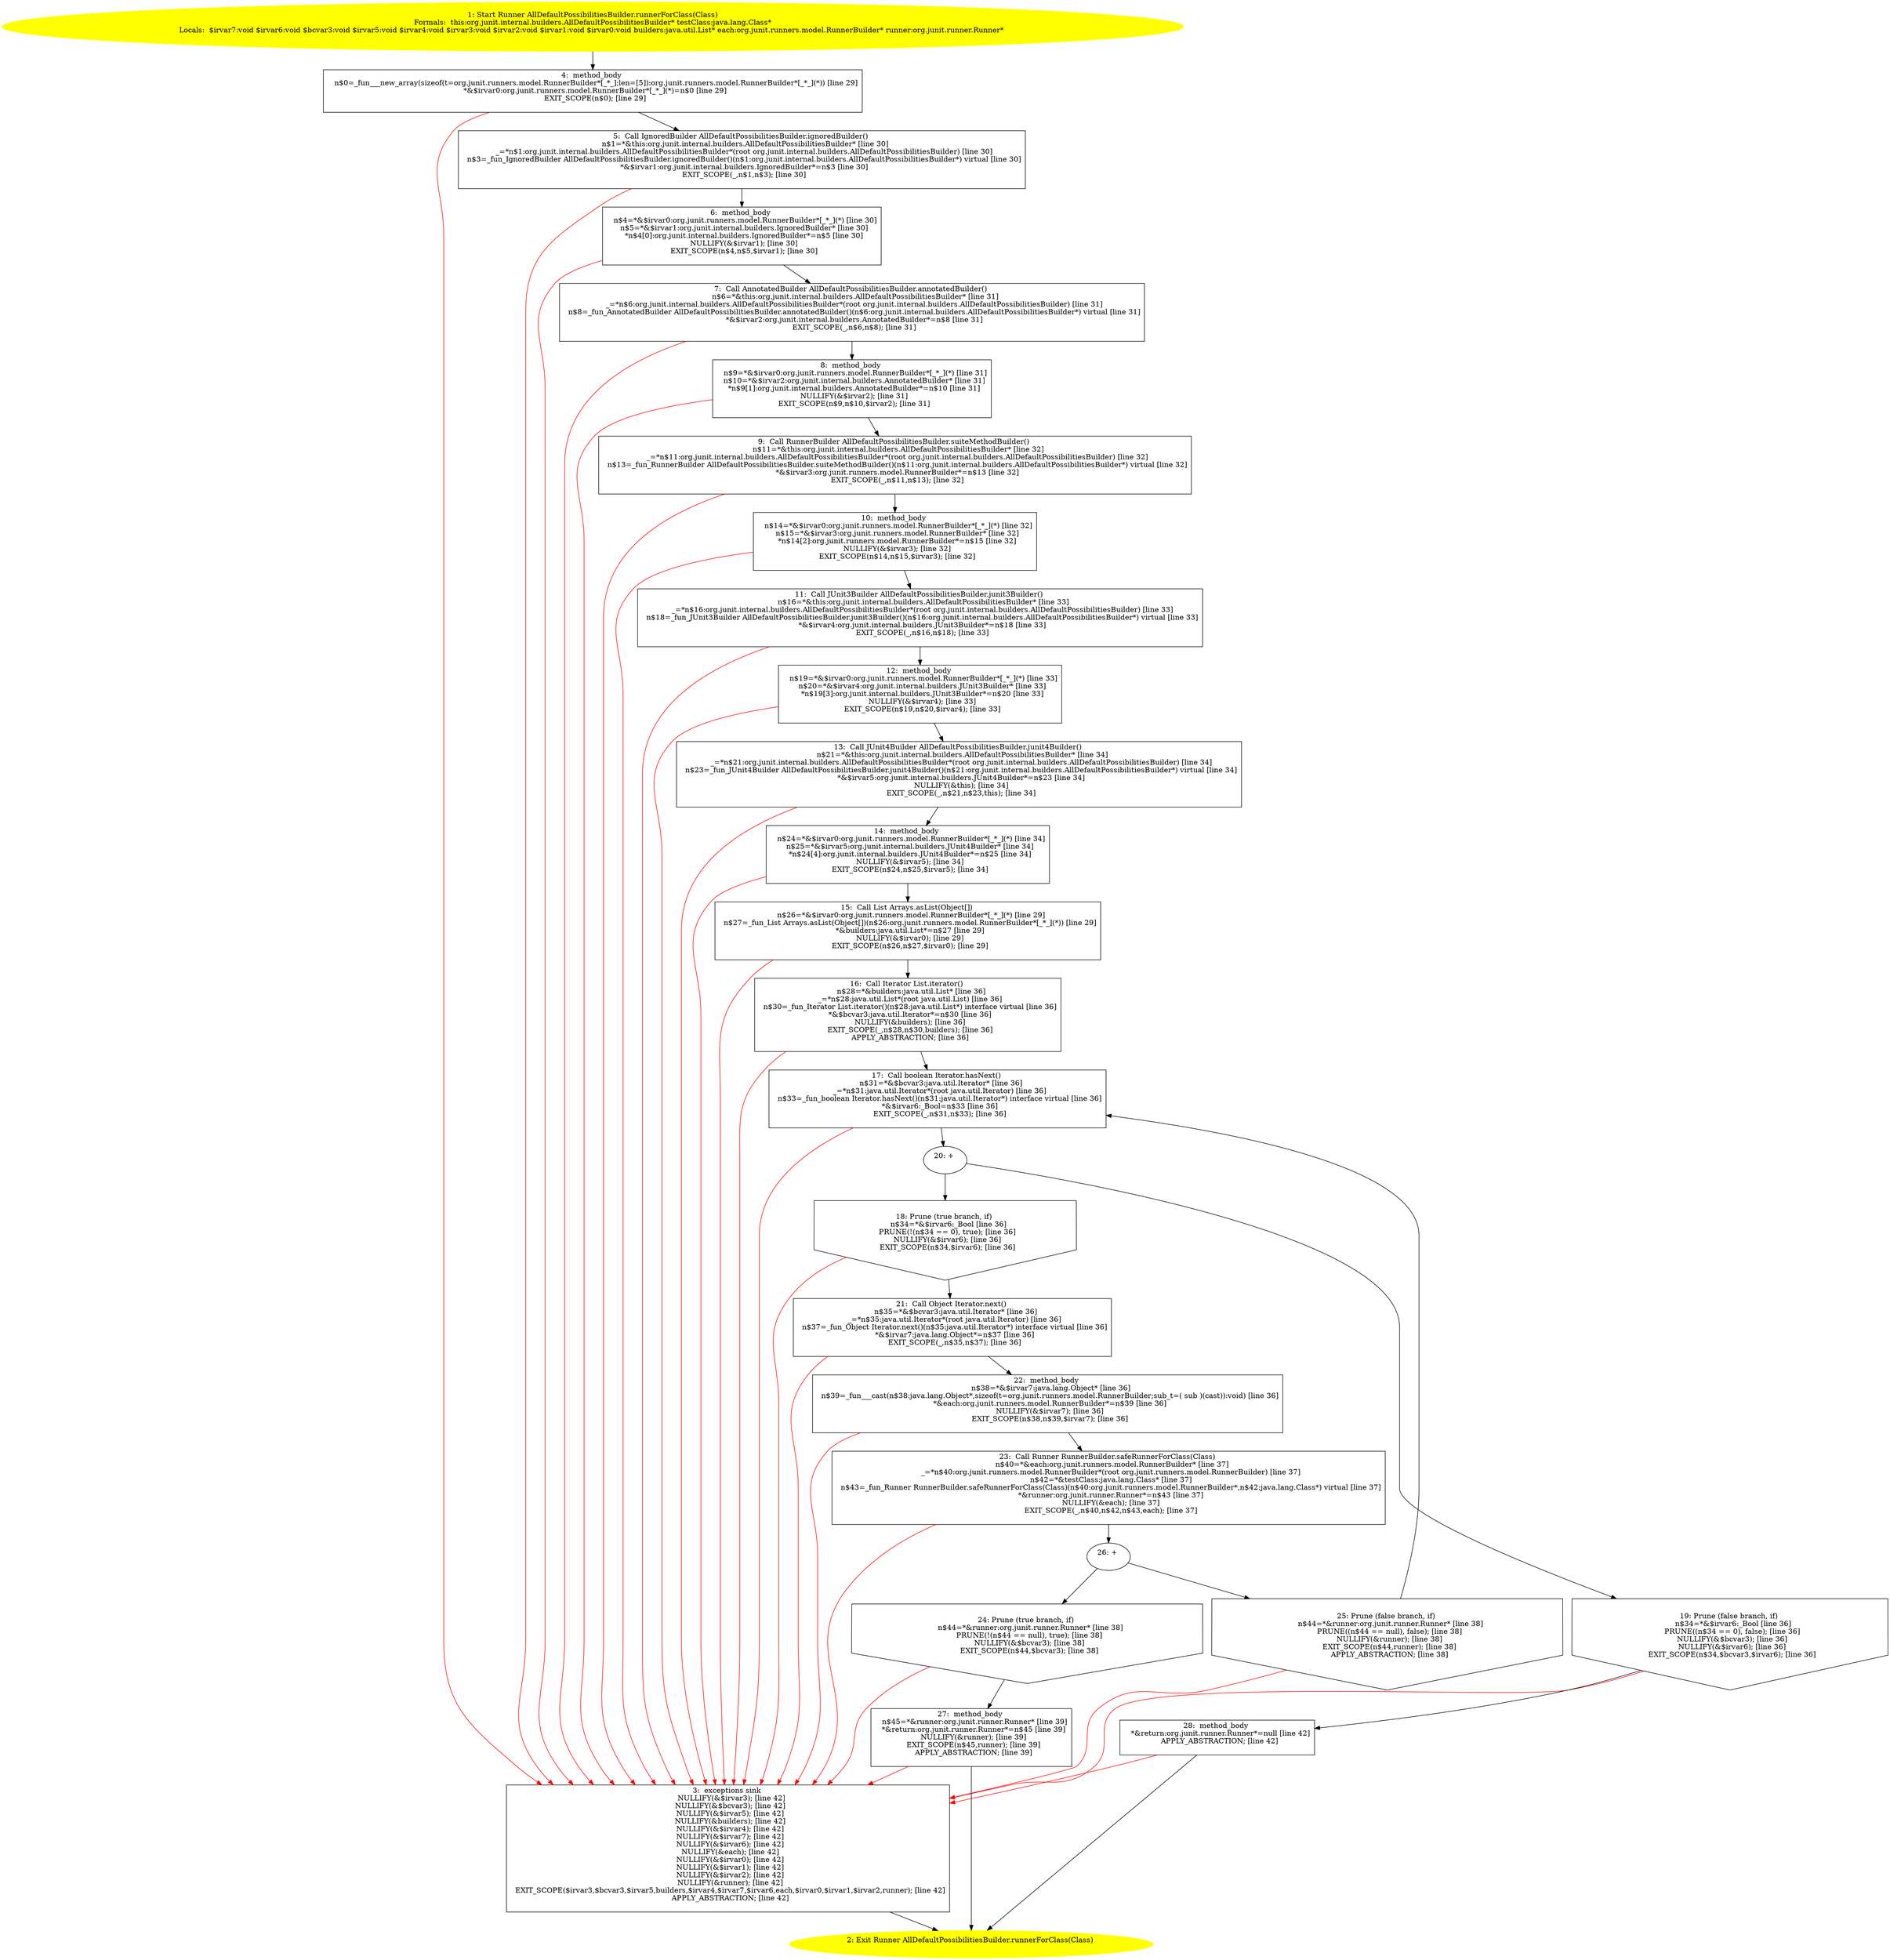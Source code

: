/* @generated */
digraph cfg {
"org.junit.internal.builders.AllDefaultPossibilitiesBuilder.runnerForClass(java.lang.Class):org.junit.263b30387eb329431675751cca62673a_1" [label="1: Start Runner AllDefaultPossibilitiesBuilder.runnerForClass(Class)\nFormals:  this:org.junit.internal.builders.AllDefaultPossibilitiesBuilder* testClass:java.lang.Class*\nLocals:  $irvar7:void $irvar6:void $bcvar3:void $irvar5:void $irvar4:void $irvar3:void $irvar2:void $irvar1:void $irvar0:void builders:java.util.List* each:org.junit.runners.model.RunnerBuilder* runner:org.junit.runner.Runner* \n  " color=yellow style=filled]
	

	 "org.junit.internal.builders.AllDefaultPossibilitiesBuilder.runnerForClass(java.lang.Class):org.junit.263b30387eb329431675751cca62673a_1" -> "org.junit.internal.builders.AllDefaultPossibilitiesBuilder.runnerForClass(java.lang.Class):org.junit.263b30387eb329431675751cca62673a_4" ;
"org.junit.internal.builders.AllDefaultPossibilitiesBuilder.runnerForClass(java.lang.Class):org.junit.263b30387eb329431675751cca62673a_2" [label="2: Exit Runner AllDefaultPossibilitiesBuilder.runnerForClass(Class) \n  " color=yellow style=filled]
	

"org.junit.internal.builders.AllDefaultPossibilitiesBuilder.runnerForClass(java.lang.Class):org.junit.263b30387eb329431675751cca62673a_3" [label="3:  exceptions sink \n   NULLIFY(&$irvar3); [line 42]\n  NULLIFY(&$bcvar3); [line 42]\n  NULLIFY(&$irvar5); [line 42]\n  NULLIFY(&builders); [line 42]\n  NULLIFY(&$irvar4); [line 42]\n  NULLIFY(&$irvar7); [line 42]\n  NULLIFY(&$irvar6); [line 42]\n  NULLIFY(&each); [line 42]\n  NULLIFY(&$irvar0); [line 42]\n  NULLIFY(&$irvar1); [line 42]\n  NULLIFY(&$irvar2); [line 42]\n  NULLIFY(&runner); [line 42]\n  EXIT_SCOPE($irvar3,$bcvar3,$irvar5,builders,$irvar4,$irvar7,$irvar6,each,$irvar0,$irvar1,$irvar2,runner); [line 42]\n  APPLY_ABSTRACTION; [line 42]\n " shape="box"]
	

	 "org.junit.internal.builders.AllDefaultPossibilitiesBuilder.runnerForClass(java.lang.Class):org.junit.263b30387eb329431675751cca62673a_3" -> "org.junit.internal.builders.AllDefaultPossibilitiesBuilder.runnerForClass(java.lang.Class):org.junit.263b30387eb329431675751cca62673a_2" ;
"org.junit.internal.builders.AllDefaultPossibilitiesBuilder.runnerForClass(java.lang.Class):org.junit.263b30387eb329431675751cca62673a_4" [label="4:  method_body \n   n$0=_fun___new_array(sizeof(t=org.junit.runners.model.RunnerBuilder*[_*_];len=[5]):org.junit.runners.model.RunnerBuilder*[_*_](*)) [line 29]\n  *&$irvar0:org.junit.runners.model.RunnerBuilder*[_*_](*)=n$0 [line 29]\n  EXIT_SCOPE(n$0); [line 29]\n " shape="box"]
	

	 "org.junit.internal.builders.AllDefaultPossibilitiesBuilder.runnerForClass(java.lang.Class):org.junit.263b30387eb329431675751cca62673a_4" -> "org.junit.internal.builders.AllDefaultPossibilitiesBuilder.runnerForClass(java.lang.Class):org.junit.263b30387eb329431675751cca62673a_5" ;
	 "org.junit.internal.builders.AllDefaultPossibilitiesBuilder.runnerForClass(java.lang.Class):org.junit.263b30387eb329431675751cca62673a_4" -> "org.junit.internal.builders.AllDefaultPossibilitiesBuilder.runnerForClass(java.lang.Class):org.junit.263b30387eb329431675751cca62673a_3" [color="red" ];
"org.junit.internal.builders.AllDefaultPossibilitiesBuilder.runnerForClass(java.lang.Class):org.junit.263b30387eb329431675751cca62673a_5" [label="5:  Call IgnoredBuilder AllDefaultPossibilitiesBuilder.ignoredBuilder() \n   n$1=*&this:org.junit.internal.builders.AllDefaultPossibilitiesBuilder* [line 30]\n  _=*n$1:org.junit.internal.builders.AllDefaultPossibilitiesBuilder*(root org.junit.internal.builders.AllDefaultPossibilitiesBuilder) [line 30]\n  n$3=_fun_IgnoredBuilder AllDefaultPossibilitiesBuilder.ignoredBuilder()(n$1:org.junit.internal.builders.AllDefaultPossibilitiesBuilder*) virtual [line 30]\n  *&$irvar1:org.junit.internal.builders.IgnoredBuilder*=n$3 [line 30]\n  EXIT_SCOPE(_,n$1,n$3); [line 30]\n " shape="box"]
	

	 "org.junit.internal.builders.AllDefaultPossibilitiesBuilder.runnerForClass(java.lang.Class):org.junit.263b30387eb329431675751cca62673a_5" -> "org.junit.internal.builders.AllDefaultPossibilitiesBuilder.runnerForClass(java.lang.Class):org.junit.263b30387eb329431675751cca62673a_6" ;
	 "org.junit.internal.builders.AllDefaultPossibilitiesBuilder.runnerForClass(java.lang.Class):org.junit.263b30387eb329431675751cca62673a_5" -> "org.junit.internal.builders.AllDefaultPossibilitiesBuilder.runnerForClass(java.lang.Class):org.junit.263b30387eb329431675751cca62673a_3" [color="red" ];
"org.junit.internal.builders.AllDefaultPossibilitiesBuilder.runnerForClass(java.lang.Class):org.junit.263b30387eb329431675751cca62673a_6" [label="6:  method_body \n   n$4=*&$irvar0:org.junit.runners.model.RunnerBuilder*[_*_](*) [line 30]\n  n$5=*&$irvar1:org.junit.internal.builders.IgnoredBuilder* [line 30]\n  *n$4[0]:org.junit.internal.builders.IgnoredBuilder*=n$5 [line 30]\n  NULLIFY(&$irvar1); [line 30]\n  EXIT_SCOPE(n$4,n$5,$irvar1); [line 30]\n " shape="box"]
	

	 "org.junit.internal.builders.AllDefaultPossibilitiesBuilder.runnerForClass(java.lang.Class):org.junit.263b30387eb329431675751cca62673a_6" -> "org.junit.internal.builders.AllDefaultPossibilitiesBuilder.runnerForClass(java.lang.Class):org.junit.263b30387eb329431675751cca62673a_7" ;
	 "org.junit.internal.builders.AllDefaultPossibilitiesBuilder.runnerForClass(java.lang.Class):org.junit.263b30387eb329431675751cca62673a_6" -> "org.junit.internal.builders.AllDefaultPossibilitiesBuilder.runnerForClass(java.lang.Class):org.junit.263b30387eb329431675751cca62673a_3" [color="red" ];
"org.junit.internal.builders.AllDefaultPossibilitiesBuilder.runnerForClass(java.lang.Class):org.junit.263b30387eb329431675751cca62673a_7" [label="7:  Call AnnotatedBuilder AllDefaultPossibilitiesBuilder.annotatedBuilder() \n   n$6=*&this:org.junit.internal.builders.AllDefaultPossibilitiesBuilder* [line 31]\n  _=*n$6:org.junit.internal.builders.AllDefaultPossibilitiesBuilder*(root org.junit.internal.builders.AllDefaultPossibilitiesBuilder) [line 31]\n  n$8=_fun_AnnotatedBuilder AllDefaultPossibilitiesBuilder.annotatedBuilder()(n$6:org.junit.internal.builders.AllDefaultPossibilitiesBuilder*) virtual [line 31]\n  *&$irvar2:org.junit.internal.builders.AnnotatedBuilder*=n$8 [line 31]\n  EXIT_SCOPE(_,n$6,n$8); [line 31]\n " shape="box"]
	

	 "org.junit.internal.builders.AllDefaultPossibilitiesBuilder.runnerForClass(java.lang.Class):org.junit.263b30387eb329431675751cca62673a_7" -> "org.junit.internal.builders.AllDefaultPossibilitiesBuilder.runnerForClass(java.lang.Class):org.junit.263b30387eb329431675751cca62673a_8" ;
	 "org.junit.internal.builders.AllDefaultPossibilitiesBuilder.runnerForClass(java.lang.Class):org.junit.263b30387eb329431675751cca62673a_7" -> "org.junit.internal.builders.AllDefaultPossibilitiesBuilder.runnerForClass(java.lang.Class):org.junit.263b30387eb329431675751cca62673a_3" [color="red" ];
"org.junit.internal.builders.AllDefaultPossibilitiesBuilder.runnerForClass(java.lang.Class):org.junit.263b30387eb329431675751cca62673a_8" [label="8:  method_body \n   n$9=*&$irvar0:org.junit.runners.model.RunnerBuilder*[_*_](*) [line 31]\n  n$10=*&$irvar2:org.junit.internal.builders.AnnotatedBuilder* [line 31]\n  *n$9[1]:org.junit.internal.builders.AnnotatedBuilder*=n$10 [line 31]\n  NULLIFY(&$irvar2); [line 31]\n  EXIT_SCOPE(n$9,n$10,$irvar2); [line 31]\n " shape="box"]
	

	 "org.junit.internal.builders.AllDefaultPossibilitiesBuilder.runnerForClass(java.lang.Class):org.junit.263b30387eb329431675751cca62673a_8" -> "org.junit.internal.builders.AllDefaultPossibilitiesBuilder.runnerForClass(java.lang.Class):org.junit.263b30387eb329431675751cca62673a_9" ;
	 "org.junit.internal.builders.AllDefaultPossibilitiesBuilder.runnerForClass(java.lang.Class):org.junit.263b30387eb329431675751cca62673a_8" -> "org.junit.internal.builders.AllDefaultPossibilitiesBuilder.runnerForClass(java.lang.Class):org.junit.263b30387eb329431675751cca62673a_3" [color="red" ];
"org.junit.internal.builders.AllDefaultPossibilitiesBuilder.runnerForClass(java.lang.Class):org.junit.263b30387eb329431675751cca62673a_9" [label="9:  Call RunnerBuilder AllDefaultPossibilitiesBuilder.suiteMethodBuilder() \n   n$11=*&this:org.junit.internal.builders.AllDefaultPossibilitiesBuilder* [line 32]\n  _=*n$11:org.junit.internal.builders.AllDefaultPossibilitiesBuilder*(root org.junit.internal.builders.AllDefaultPossibilitiesBuilder) [line 32]\n  n$13=_fun_RunnerBuilder AllDefaultPossibilitiesBuilder.suiteMethodBuilder()(n$11:org.junit.internal.builders.AllDefaultPossibilitiesBuilder*) virtual [line 32]\n  *&$irvar3:org.junit.runners.model.RunnerBuilder*=n$13 [line 32]\n  EXIT_SCOPE(_,n$11,n$13); [line 32]\n " shape="box"]
	

	 "org.junit.internal.builders.AllDefaultPossibilitiesBuilder.runnerForClass(java.lang.Class):org.junit.263b30387eb329431675751cca62673a_9" -> "org.junit.internal.builders.AllDefaultPossibilitiesBuilder.runnerForClass(java.lang.Class):org.junit.263b30387eb329431675751cca62673a_10" ;
	 "org.junit.internal.builders.AllDefaultPossibilitiesBuilder.runnerForClass(java.lang.Class):org.junit.263b30387eb329431675751cca62673a_9" -> "org.junit.internal.builders.AllDefaultPossibilitiesBuilder.runnerForClass(java.lang.Class):org.junit.263b30387eb329431675751cca62673a_3" [color="red" ];
"org.junit.internal.builders.AllDefaultPossibilitiesBuilder.runnerForClass(java.lang.Class):org.junit.263b30387eb329431675751cca62673a_10" [label="10:  method_body \n   n$14=*&$irvar0:org.junit.runners.model.RunnerBuilder*[_*_](*) [line 32]\n  n$15=*&$irvar3:org.junit.runners.model.RunnerBuilder* [line 32]\n  *n$14[2]:org.junit.runners.model.RunnerBuilder*=n$15 [line 32]\n  NULLIFY(&$irvar3); [line 32]\n  EXIT_SCOPE(n$14,n$15,$irvar3); [line 32]\n " shape="box"]
	

	 "org.junit.internal.builders.AllDefaultPossibilitiesBuilder.runnerForClass(java.lang.Class):org.junit.263b30387eb329431675751cca62673a_10" -> "org.junit.internal.builders.AllDefaultPossibilitiesBuilder.runnerForClass(java.lang.Class):org.junit.263b30387eb329431675751cca62673a_11" ;
	 "org.junit.internal.builders.AllDefaultPossibilitiesBuilder.runnerForClass(java.lang.Class):org.junit.263b30387eb329431675751cca62673a_10" -> "org.junit.internal.builders.AllDefaultPossibilitiesBuilder.runnerForClass(java.lang.Class):org.junit.263b30387eb329431675751cca62673a_3" [color="red" ];
"org.junit.internal.builders.AllDefaultPossibilitiesBuilder.runnerForClass(java.lang.Class):org.junit.263b30387eb329431675751cca62673a_11" [label="11:  Call JUnit3Builder AllDefaultPossibilitiesBuilder.junit3Builder() \n   n$16=*&this:org.junit.internal.builders.AllDefaultPossibilitiesBuilder* [line 33]\n  _=*n$16:org.junit.internal.builders.AllDefaultPossibilitiesBuilder*(root org.junit.internal.builders.AllDefaultPossibilitiesBuilder) [line 33]\n  n$18=_fun_JUnit3Builder AllDefaultPossibilitiesBuilder.junit3Builder()(n$16:org.junit.internal.builders.AllDefaultPossibilitiesBuilder*) virtual [line 33]\n  *&$irvar4:org.junit.internal.builders.JUnit3Builder*=n$18 [line 33]\n  EXIT_SCOPE(_,n$16,n$18); [line 33]\n " shape="box"]
	

	 "org.junit.internal.builders.AllDefaultPossibilitiesBuilder.runnerForClass(java.lang.Class):org.junit.263b30387eb329431675751cca62673a_11" -> "org.junit.internal.builders.AllDefaultPossibilitiesBuilder.runnerForClass(java.lang.Class):org.junit.263b30387eb329431675751cca62673a_12" ;
	 "org.junit.internal.builders.AllDefaultPossibilitiesBuilder.runnerForClass(java.lang.Class):org.junit.263b30387eb329431675751cca62673a_11" -> "org.junit.internal.builders.AllDefaultPossibilitiesBuilder.runnerForClass(java.lang.Class):org.junit.263b30387eb329431675751cca62673a_3" [color="red" ];
"org.junit.internal.builders.AllDefaultPossibilitiesBuilder.runnerForClass(java.lang.Class):org.junit.263b30387eb329431675751cca62673a_12" [label="12:  method_body \n   n$19=*&$irvar0:org.junit.runners.model.RunnerBuilder*[_*_](*) [line 33]\n  n$20=*&$irvar4:org.junit.internal.builders.JUnit3Builder* [line 33]\n  *n$19[3]:org.junit.internal.builders.JUnit3Builder*=n$20 [line 33]\n  NULLIFY(&$irvar4); [line 33]\n  EXIT_SCOPE(n$19,n$20,$irvar4); [line 33]\n " shape="box"]
	

	 "org.junit.internal.builders.AllDefaultPossibilitiesBuilder.runnerForClass(java.lang.Class):org.junit.263b30387eb329431675751cca62673a_12" -> "org.junit.internal.builders.AllDefaultPossibilitiesBuilder.runnerForClass(java.lang.Class):org.junit.263b30387eb329431675751cca62673a_13" ;
	 "org.junit.internal.builders.AllDefaultPossibilitiesBuilder.runnerForClass(java.lang.Class):org.junit.263b30387eb329431675751cca62673a_12" -> "org.junit.internal.builders.AllDefaultPossibilitiesBuilder.runnerForClass(java.lang.Class):org.junit.263b30387eb329431675751cca62673a_3" [color="red" ];
"org.junit.internal.builders.AllDefaultPossibilitiesBuilder.runnerForClass(java.lang.Class):org.junit.263b30387eb329431675751cca62673a_13" [label="13:  Call JUnit4Builder AllDefaultPossibilitiesBuilder.junit4Builder() \n   n$21=*&this:org.junit.internal.builders.AllDefaultPossibilitiesBuilder* [line 34]\n  _=*n$21:org.junit.internal.builders.AllDefaultPossibilitiesBuilder*(root org.junit.internal.builders.AllDefaultPossibilitiesBuilder) [line 34]\n  n$23=_fun_JUnit4Builder AllDefaultPossibilitiesBuilder.junit4Builder()(n$21:org.junit.internal.builders.AllDefaultPossibilitiesBuilder*) virtual [line 34]\n  *&$irvar5:org.junit.internal.builders.JUnit4Builder*=n$23 [line 34]\n  NULLIFY(&this); [line 34]\n  EXIT_SCOPE(_,n$21,n$23,this); [line 34]\n " shape="box"]
	

	 "org.junit.internal.builders.AllDefaultPossibilitiesBuilder.runnerForClass(java.lang.Class):org.junit.263b30387eb329431675751cca62673a_13" -> "org.junit.internal.builders.AllDefaultPossibilitiesBuilder.runnerForClass(java.lang.Class):org.junit.263b30387eb329431675751cca62673a_14" ;
	 "org.junit.internal.builders.AllDefaultPossibilitiesBuilder.runnerForClass(java.lang.Class):org.junit.263b30387eb329431675751cca62673a_13" -> "org.junit.internal.builders.AllDefaultPossibilitiesBuilder.runnerForClass(java.lang.Class):org.junit.263b30387eb329431675751cca62673a_3" [color="red" ];
"org.junit.internal.builders.AllDefaultPossibilitiesBuilder.runnerForClass(java.lang.Class):org.junit.263b30387eb329431675751cca62673a_14" [label="14:  method_body \n   n$24=*&$irvar0:org.junit.runners.model.RunnerBuilder*[_*_](*) [line 34]\n  n$25=*&$irvar5:org.junit.internal.builders.JUnit4Builder* [line 34]\n  *n$24[4]:org.junit.internal.builders.JUnit4Builder*=n$25 [line 34]\n  NULLIFY(&$irvar5); [line 34]\n  EXIT_SCOPE(n$24,n$25,$irvar5); [line 34]\n " shape="box"]
	

	 "org.junit.internal.builders.AllDefaultPossibilitiesBuilder.runnerForClass(java.lang.Class):org.junit.263b30387eb329431675751cca62673a_14" -> "org.junit.internal.builders.AllDefaultPossibilitiesBuilder.runnerForClass(java.lang.Class):org.junit.263b30387eb329431675751cca62673a_15" ;
	 "org.junit.internal.builders.AllDefaultPossibilitiesBuilder.runnerForClass(java.lang.Class):org.junit.263b30387eb329431675751cca62673a_14" -> "org.junit.internal.builders.AllDefaultPossibilitiesBuilder.runnerForClass(java.lang.Class):org.junit.263b30387eb329431675751cca62673a_3" [color="red" ];
"org.junit.internal.builders.AllDefaultPossibilitiesBuilder.runnerForClass(java.lang.Class):org.junit.263b30387eb329431675751cca62673a_15" [label="15:  Call List Arrays.asList(Object[]) \n   n$26=*&$irvar0:org.junit.runners.model.RunnerBuilder*[_*_](*) [line 29]\n  n$27=_fun_List Arrays.asList(Object[])(n$26:org.junit.runners.model.RunnerBuilder*[_*_](*)) [line 29]\n  *&builders:java.util.List*=n$27 [line 29]\n  NULLIFY(&$irvar0); [line 29]\n  EXIT_SCOPE(n$26,n$27,$irvar0); [line 29]\n " shape="box"]
	

	 "org.junit.internal.builders.AllDefaultPossibilitiesBuilder.runnerForClass(java.lang.Class):org.junit.263b30387eb329431675751cca62673a_15" -> "org.junit.internal.builders.AllDefaultPossibilitiesBuilder.runnerForClass(java.lang.Class):org.junit.263b30387eb329431675751cca62673a_16" ;
	 "org.junit.internal.builders.AllDefaultPossibilitiesBuilder.runnerForClass(java.lang.Class):org.junit.263b30387eb329431675751cca62673a_15" -> "org.junit.internal.builders.AllDefaultPossibilitiesBuilder.runnerForClass(java.lang.Class):org.junit.263b30387eb329431675751cca62673a_3" [color="red" ];
"org.junit.internal.builders.AllDefaultPossibilitiesBuilder.runnerForClass(java.lang.Class):org.junit.263b30387eb329431675751cca62673a_16" [label="16:  Call Iterator List.iterator() \n   n$28=*&builders:java.util.List* [line 36]\n  _=*n$28:java.util.List*(root java.util.List) [line 36]\n  n$30=_fun_Iterator List.iterator()(n$28:java.util.List*) interface virtual [line 36]\n  *&$bcvar3:java.util.Iterator*=n$30 [line 36]\n  NULLIFY(&builders); [line 36]\n  EXIT_SCOPE(_,n$28,n$30,builders); [line 36]\n  APPLY_ABSTRACTION; [line 36]\n " shape="box"]
	

	 "org.junit.internal.builders.AllDefaultPossibilitiesBuilder.runnerForClass(java.lang.Class):org.junit.263b30387eb329431675751cca62673a_16" -> "org.junit.internal.builders.AllDefaultPossibilitiesBuilder.runnerForClass(java.lang.Class):org.junit.263b30387eb329431675751cca62673a_17" ;
	 "org.junit.internal.builders.AllDefaultPossibilitiesBuilder.runnerForClass(java.lang.Class):org.junit.263b30387eb329431675751cca62673a_16" -> "org.junit.internal.builders.AllDefaultPossibilitiesBuilder.runnerForClass(java.lang.Class):org.junit.263b30387eb329431675751cca62673a_3" [color="red" ];
"org.junit.internal.builders.AllDefaultPossibilitiesBuilder.runnerForClass(java.lang.Class):org.junit.263b30387eb329431675751cca62673a_17" [label="17:  Call boolean Iterator.hasNext() \n   n$31=*&$bcvar3:java.util.Iterator* [line 36]\n  _=*n$31:java.util.Iterator*(root java.util.Iterator) [line 36]\n  n$33=_fun_boolean Iterator.hasNext()(n$31:java.util.Iterator*) interface virtual [line 36]\n  *&$irvar6:_Bool=n$33 [line 36]\n  EXIT_SCOPE(_,n$31,n$33); [line 36]\n " shape="box"]
	

	 "org.junit.internal.builders.AllDefaultPossibilitiesBuilder.runnerForClass(java.lang.Class):org.junit.263b30387eb329431675751cca62673a_17" -> "org.junit.internal.builders.AllDefaultPossibilitiesBuilder.runnerForClass(java.lang.Class):org.junit.263b30387eb329431675751cca62673a_20" ;
	 "org.junit.internal.builders.AllDefaultPossibilitiesBuilder.runnerForClass(java.lang.Class):org.junit.263b30387eb329431675751cca62673a_17" -> "org.junit.internal.builders.AllDefaultPossibilitiesBuilder.runnerForClass(java.lang.Class):org.junit.263b30387eb329431675751cca62673a_3" [color="red" ];
"org.junit.internal.builders.AllDefaultPossibilitiesBuilder.runnerForClass(java.lang.Class):org.junit.263b30387eb329431675751cca62673a_18" [label="18: Prune (true branch, if) \n   n$34=*&$irvar6:_Bool [line 36]\n  PRUNE(!(n$34 == 0), true); [line 36]\n  NULLIFY(&$irvar6); [line 36]\n  EXIT_SCOPE(n$34,$irvar6); [line 36]\n " shape="invhouse"]
	

	 "org.junit.internal.builders.AllDefaultPossibilitiesBuilder.runnerForClass(java.lang.Class):org.junit.263b30387eb329431675751cca62673a_18" -> "org.junit.internal.builders.AllDefaultPossibilitiesBuilder.runnerForClass(java.lang.Class):org.junit.263b30387eb329431675751cca62673a_21" ;
	 "org.junit.internal.builders.AllDefaultPossibilitiesBuilder.runnerForClass(java.lang.Class):org.junit.263b30387eb329431675751cca62673a_18" -> "org.junit.internal.builders.AllDefaultPossibilitiesBuilder.runnerForClass(java.lang.Class):org.junit.263b30387eb329431675751cca62673a_3" [color="red" ];
"org.junit.internal.builders.AllDefaultPossibilitiesBuilder.runnerForClass(java.lang.Class):org.junit.263b30387eb329431675751cca62673a_19" [label="19: Prune (false branch, if) \n   n$34=*&$irvar6:_Bool [line 36]\n  PRUNE((n$34 == 0), false); [line 36]\n  NULLIFY(&$bcvar3); [line 36]\n  NULLIFY(&$irvar6); [line 36]\n  EXIT_SCOPE(n$34,$bcvar3,$irvar6); [line 36]\n " shape="invhouse"]
	

	 "org.junit.internal.builders.AllDefaultPossibilitiesBuilder.runnerForClass(java.lang.Class):org.junit.263b30387eb329431675751cca62673a_19" -> "org.junit.internal.builders.AllDefaultPossibilitiesBuilder.runnerForClass(java.lang.Class):org.junit.263b30387eb329431675751cca62673a_28" ;
	 "org.junit.internal.builders.AllDefaultPossibilitiesBuilder.runnerForClass(java.lang.Class):org.junit.263b30387eb329431675751cca62673a_19" -> "org.junit.internal.builders.AllDefaultPossibilitiesBuilder.runnerForClass(java.lang.Class):org.junit.263b30387eb329431675751cca62673a_3" [color="red" ];
"org.junit.internal.builders.AllDefaultPossibilitiesBuilder.runnerForClass(java.lang.Class):org.junit.263b30387eb329431675751cca62673a_20" [label="20: + \n  " ]
	

	 "org.junit.internal.builders.AllDefaultPossibilitiesBuilder.runnerForClass(java.lang.Class):org.junit.263b30387eb329431675751cca62673a_20" -> "org.junit.internal.builders.AllDefaultPossibilitiesBuilder.runnerForClass(java.lang.Class):org.junit.263b30387eb329431675751cca62673a_18" ;
	 "org.junit.internal.builders.AllDefaultPossibilitiesBuilder.runnerForClass(java.lang.Class):org.junit.263b30387eb329431675751cca62673a_20" -> "org.junit.internal.builders.AllDefaultPossibilitiesBuilder.runnerForClass(java.lang.Class):org.junit.263b30387eb329431675751cca62673a_19" ;
"org.junit.internal.builders.AllDefaultPossibilitiesBuilder.runnerForClass(java.lang.Class):org.junit.263b30387eb329431675751cca62673a_21" [label="21:  Call Object Iterator.next() \n   n$35=*&$bcvar3:java.util.Iterator* [line 36]\n  _=*n$35:java.util.Iterator*(root java.util.Iterator) [line 36]\n  n$37=_fun_Object Iterator.next()(n$35:java.util.Iterator*) interface virtual [line 36]\n  *&$irvar7:java.lang.Object*=n$37 [line 36]\n  EXIT_SCOPE(_,n$35,n$37); [line 36]\n " shape="box"]
	

	 "org.junit.internal.builders.AllDefaultPossibilitiesBuilder.runnerForClass(java.lang.Class):org.junit.263b30387eb329431675751cca62673a_21" -> "org.junit.internal.builders.AllDefaultPossibilitiesBuilder.runnerForClass(java.lang.Class):org.junit.263b30387eb329431675751cca62673a_22" ;
	 "org.junit.internal.builders.AllDefaultPossibilitiesBuilder.runnerForClass(java.lang.Class):org.junit.263b30387eb329431675751cca62673a_21" -> "org.junit.internal.builders.AllDefaultPossibilitiesBuilder.runnerForClass(java.lang.Class):org.junit.263b30387eb329431675751cca62673a_3" [color="red" ];
"org.junit.internal.builders.AllDefaultPossibilitiesBuilder.runnerForClass(java.lang.Class):org.junit.263b30387eb329431675751cca62673a_22" [label="22:  method_body \n   n$38=*&$irvar7:java.lang.Object* [line 36]\n  n$39=_fun___cast(n$38:java.lang.Object*,sizeof(t=org.junit.runners.model.RunnerBuilder;sub_t=( sub )(cast)):void) [line 36]\n  *&each:org.junit.runners.model.RunnerBuilder*=n$39 [line 36]\n  NULLIFY(&$irvar7); [line 36]\n  EXIT_SCOPE(n$38,n$39,$irvar7); [line 36]\n " shape="box"]
	

	 "org.junit.internal.builders.AllDefaultPossibilitiesBuilder.runnerForClass(java.lang.Class):org.junit.263b30387eb329431675751cca62673a_22" -> "org.junit.internal.builders.AllDefaultPossibilitiesBuilder.runnerForClass(java.lang.Class):org.junit.263b30387eb329431675751cca62673a_23" ;
	 "org.junit.internal.builders.AllDefaultPossibilitiesBuilder.runnerForClass(java.lang.Class):org.junit.263b30387eb329431675751cca62673a_22" -> "org.junit.internal.builders.AllDefaultPossibilitiesBuilder.runnerForClass(java.lang.Class):org.junit.263b30387eb329431675751cca62673a_3" [color="red" ];
"org.junit.internal.builders.AllDefaultPossibilitiesBuilder.runnerForClass(java.lang.Class):org.junit.263b30387eb329431675751cca62673a_23" [label="23:  Call Runner RunnerBuilder.safeRunnerForClass(Class) \n   n$40=*&each:org.junit.runners.model.RunnerBuilder* [line 37]\n  _=*n$40:org.junit.runners.model.RunnerBuilder*(root org.junit.runners.model.RunnerBuilder) [line 37]\n  n$42=*&testClass:java.lang.Class* [line 37]\n  n$43=_fun_Runner RunnerBuilder.safeRunnerForClass(Class)(n$40:org.junit.runners.model.RunnerBuilder*,n$42:java.lang.Class*) virtual [line 37]\n  *&runner:org.junit.runner.Runner*=n$43 [line 37]\n  NULLIFY(&each); [line 37]\n  EXIT_SCOPE(_,n$40,n$42,n$43,each); [line 37]\n " shape="box"]
	

	 "org.junit.internal.builders.AllDefaultPossibilitiesBuilder.runnerForClass(java.lang.Class):org.junit.263b30387eb329431675751cca62673a_23" -> "org.junit.internal.builders.AllDefaultPossibilitiesBuilder.runnerForClass(java.lang.Class):org.junit.263b30387eb329431675751cca62673a_26" ;
	 "org.junit.internal.builders.AllDefaultPossibilitiesBuilder.runnerForClass(java.lang.Class):org.junit.263b30387eb329431675751cca62673a_23" -> "org.junit.internal.builders.AllDefaultPossibilitiesBuilder.runnerForClass(java.lang.Class):org.junit.263b30387eb329431675751cca62673a_3" [color="red" ];
"org.junit.internal.builders.AllDefaultPossibilitiesBuilder.runnerForClass(java.lang.Class):org.junit.263b30387eb329431675751cca62673a_24" [label="24: Prune (true branch, if) \n   n$44=*&runner:org.junit.runner.Runner* [line 38]\n  PRUNE(!(n$44 == null), true); [line 38]\n  NULLIFY(&$bcvar3); [line 38]\n  EXIT_SCOPE(n$44,$bcvar3); [line 38]\n " shape="invhouse"]
	

	 "org.junit.internal.builders.AllDefaultPossibilitiesBuilder.runnerForClass(java.lang.Class):org.junit.263b30387eb329431675751cca62673a_24" -> "org.junit.internal.builders.AllDefaultPossibilitiesBuilder.runnerForClass(java.lang.Class):org.junit.263b30387eb329431675751cca62673a_27" ;
	 "org.junit.internal.builders.AllDefaultPossibilitiesBuilder.runnerForClass(java.lang.Class):org.junit.263b30387eb329431675751cca62673a_24" -> "org.junit.internal.builders.AllDefaultPossibilitiesBuilder.runnerForClass(java.lang.Class):org.junit.263b30387eb329431675751cca62673a_3" [color="red" ];
"org.junit.internal.builders.AllDefaultPossibilitiesBuilder.runnerForClass(java.lang.Class):org.junit.263b30387eb329431675751cca62673a_25" [label="25: Prune (false branch, if) \n   n$44=*&runner:org.junit.runner.Runner* [line 38]\n  PRUNE((n$44 == null), false); [line 38]\n  NULLIFY(&runner); [line 38]\n  EXIT_SCOPE(n$44,runner); [line 38]\n  APPLY_ABSTRACTION; [line 38]\n " shape="invhouse"]
	

	 "org.junit.internal.builders.AllDefaultPossibilitiesBuilder.runnerForClass(java.lang.Class):org.junit.263b30387eb329431675751cca62673a_25" -> "org.junit.internal.builders.AllDefaultPossibilitiesBuilder.runnerForClass(java.lang.Class):org.junit.263b30387eb329431675751cca62673a_17" ;
	 "org.junit.internal.builders.AllDefaultPossibilitiesBuilder.runnerForClass(java.lang.Class):org.junit.263b30387eb329431675751cca62673a_25" -> "org.junit.internal.builders.AllDefaultPossibilitiesBuilder.runnerForClass(java.lang.Class):org.junit.263b30387eb329431675751cca62673a_3" [color="red" ];
"org.junit.internal.builders.AllDefaultPossibilitiesBuilder.runnerForClass(java.lang.Class):org.junit.263b30387eb329431675751cca62673a_26" [label="26: + \n  " ]
	

	 "org.junit.internal.builders.AllDefaultPossibilitiesBuilder.runnerForClass(java.lang.Class):org.junit.263b30387eb329431675751cca62673a_26" -> "org.junit.internal.builders.AllDefaultPossibilitiesBuilder.runnerForClass(java.lang.Class):org.junit.263b30387eb329431675751cca62673a_24" ;
	 "org.junit.internal.builders.AllDefaultPossibilitiesBuilder.runnerForClass(java.lang.Class):org.junit.263b30387eb329431675751cca62673a_26" -> "org.junit.internal.builders.AllDefaultPossibilitiesBuilder.runnerForClass(java.lang.Class):org.junit.263b30387eb329431675751cca62673a_25" ;
"org.junit.internal.builders.AllDefaultPossibilitiesBuilder.runnerForClass(java.lang.Class):org.junit.263b30387eb329431675751cca62673a_27" [label="27:  method_body \n   n$45=*&runner:org.junit.runner.Runner* [line 39]\n  *&return:org.junit.runner.Runner*=n$45 [line 39]\n  NULLIFY(&runner); [line 39]\n  EXIT_SCOPE(n$45,runner); [line 39]\n  APPLY_ABSTRACTION; [line 39]\n " shape="box"]
	

	 "org.junit.internal.builders.AllDefaultPossibilitiesBuilder.runnerForClass(java.lang.Class):org.junit.263b30387eb329431675751cca62673a_27" -> "org.junit.internal.builders.AllDefaultPossibilitiesBuilder.runnerForClass(java.lang.Class):org.junit.263b30387eb329431675751cca62673a_2" ;
	 "org.junit.internal.builders.AllDefaultPossibilitiesBuilder.runnerForClass(java.lang.Class):org.junit.263b30387eb329431675751cca62673a_27" -> "org.junit.internal.builders.AllDefaultPossibilitiesBuilder.runnerForClass(java.lang.Class):org.junit.263b30387eb329431675751cca62673a_3" [color="red" ];
"org.junit.internal.builders.AllDefaultPossibilitiesBuilder.runnerForClass(java.lang.Class):org.junit.263b30387eb329431675751cca62673a_28" [label="28:  method_body \n   *&return:org.junit.runner.Runner*=null [line 42]\n  APPLY_ABSTRACTION; [line 42]\n " shape="box"]
	

	 "org.junit.internal.builders.AllDefaultPossibilitiesBuilder.runnerForClass(java.lang.Class):org.junit.263b30387eb329431675751cca62673a_28" -> "org.junit.internal.builders.AllDefaultPossibilitiesBuilder.runnerForClass(java.lang.Class):org.junit.263b30387eb329431675751cca62673a_2" ;
	 "org.junit.internal.builders.AllDefaultPossibilitiesBuilder.runnerForClass(java.lang.Class):org.junit.263b30387eb329431675751cca62673a_28" -> "org.junit.internal.builders.AllDefaultPossibilitiesBuilder.runnerForClass(java.lang.Class):org.junit.263b30387eb329431675751cca62673a_3" [color="red" ];
}
